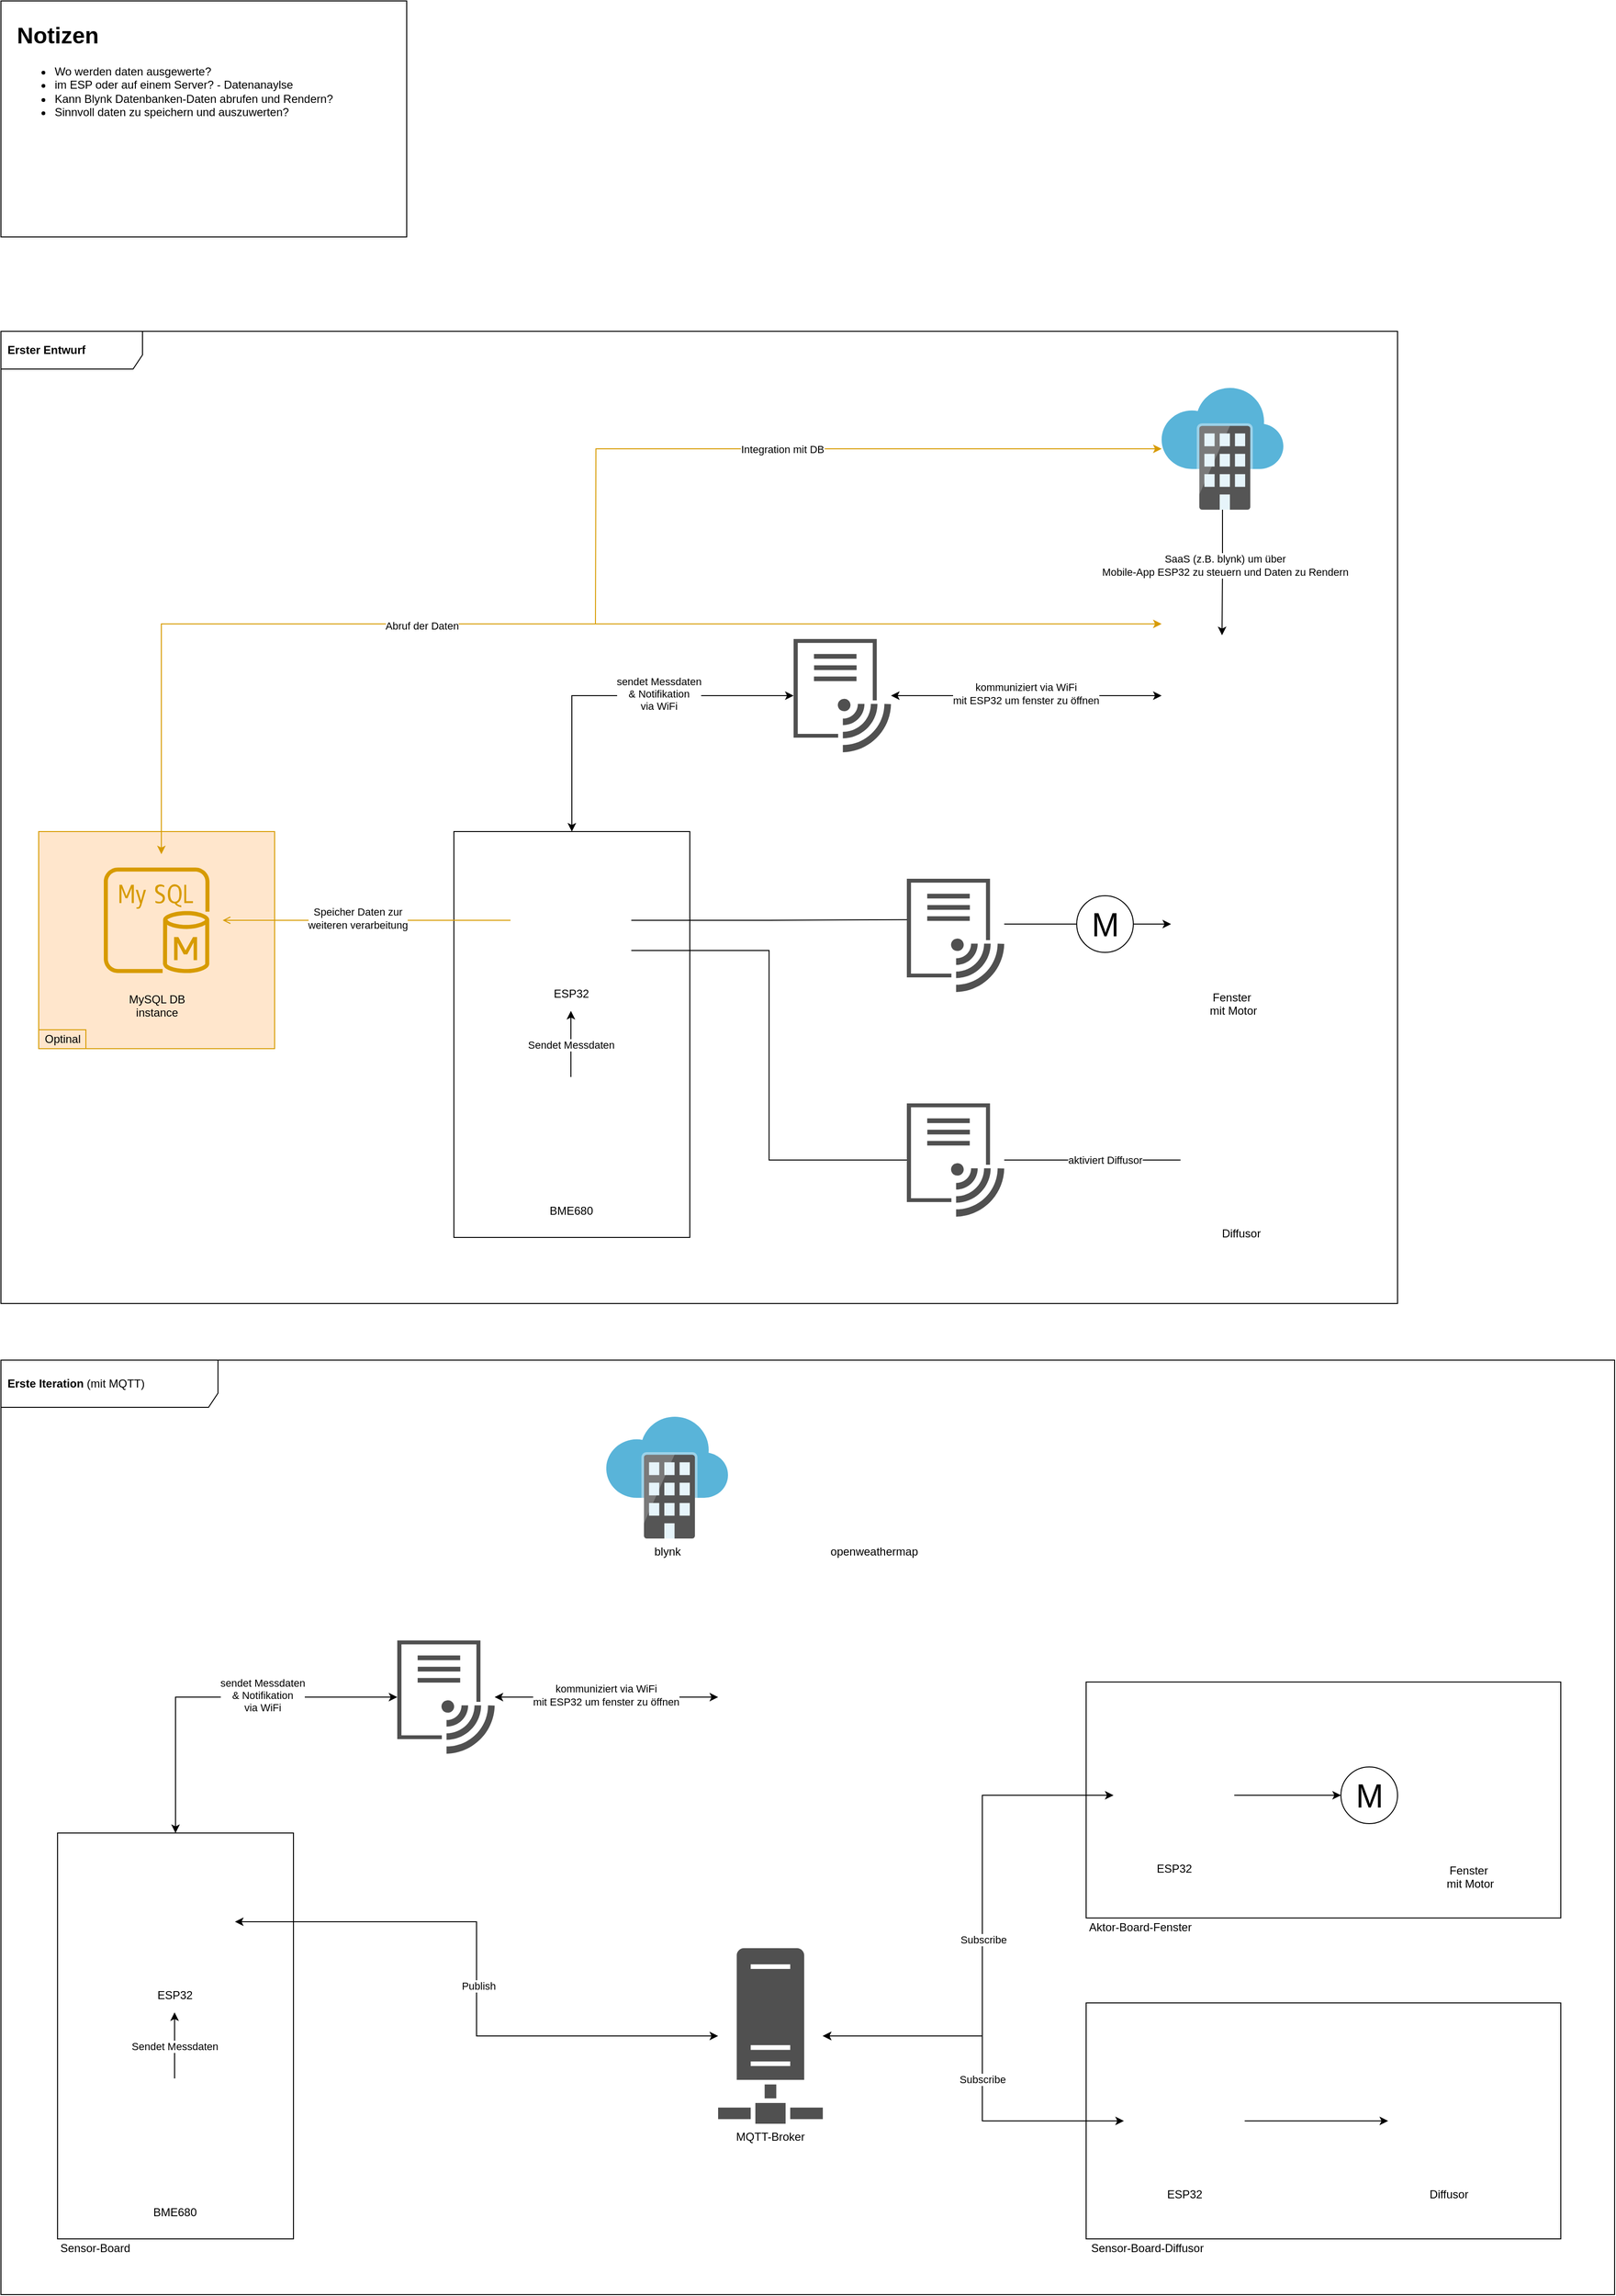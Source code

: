 <mxfile version="14.6.13" type="github" pages="4">
  <diagram name="Architekturdiagramm" id="822b0af5-4adb-64df-f703-e8dfc1f81529">
    <mxGraphModel dx="4665" dy="2795" grid="1" gridSize="10" guides="1" tooltips="1" connect="1" arrows="1" fold="1" page="1" pageScale="1" pageWidth="1100" pageHeight="850" background="#ffffff" math="0" shadow="0">
      <root>
        <mxCell id="0" />
        <mxCell id="1" parent="0" />
        <mxCell id="L6Wv2gptWpFD-Na3jaec-23" value="&lt;b&gt;Erste Iteration&lt;/b&gt; (mit MQTT)" style="shape=umlFrame;whiteSpace=wrap;html=1;width=230;height=50;boundedLbl=1;verticalAlign=middle;align=left;spacingLeft=5;" parent="1" vertex="1">
          <mxGeometry x="-1070" y="620" width="1710" height="990" as="geometry" />
        </mxCell>
        <mxCell id="L6Wv2gptWpFD-Na3jaec-62" value="" style="rounded=0;whiteSpace=wrap;html=1;rotation=0;" parent="1" vertex="1">
          <mxGeometry x="80" y="961" width="503" height="250" as="geometry" />
        </mxCell>
        <mxCell id="L6Wv2gptWpFD-Na3jaec-69" value="" style="rounded=0;whiteSpace=wrap;html=1;rotation=0;" parent="1" vertex="1">
          <mxGeometry x="80" y="1301" width="503" height="250" as="geometry" />
        </mxCell>
        <mxCell id="L6Wv2gptWpFD-Na3jaec-20" value="&lt;div&gt;&lt;h1&gt;&lt;b&gt;Notizen&lt;/b&gt;&lt;/h1&gt;&lt;/div&gt;&lt;div&gt;&lt;ul&gt;&lt;li&gt;Wo werden daten ausgewerte?&lt;/li&gt;&lt;li&gt;im ESP oder auf einem Server? - Datenanaylse&lt;/li&gt;&lt;li&gt;Kann Blynk Datenbanken-Daten abrufen und Rendern?&lt;/li&gt;&lt;li&gt;Sinnvoll daten zu speichern und auszuwerten?&lt;/li&gt;&lt;/ul&gt;&lt;/div&gt;" style="rounded=0;whiteSpace=wrap;html=1;rotation=0;align=left;verticalAlign=top;spacingLeft=15;" parent="1" vertex="1">
          <mxGeometry x="-1070" y="-820" width="430" height="250" as="geometry" />
        </mxCell>
        <mxCell id="L6Wv2gptWpFD-Na3jaec-21" value="&lt;font color=&quot;#000000&quot;&gt;&lt;b&gt;Erster Entwurf&lt;/b&gt;&lt;/font&gt;" style="shape=umlFrame;whiteSpace=wrap;html=1;width=150;height=40;boundedLbl=1;verticalAlign=middle;align=left;spacingLeft=5;fontColor=#FFD966;" parent="1" vertex="1">
          <mxGeometry x="-1070" y="-470" width="1480" height="1030" as="geometry" />
        </mxCell>
        <mxCell id="L6Wv2gptWpFD-Na3jaec-22" value="" style="group" parent="1" vertex="1" connectable="0">
          <mxGeometry x="-1030" y="-410" width="1338" height="900" as="geometry" />
        </mxCell>
        <mxCell id="L6Wv2gptWpFD-Na3jaec-19" value="" style="group" parent="L6Wv2gptWpFD-Na3jaec-22" vertex="1" connectable="0">
          <mxGeometry y="470" width="250" height="230" as="geometry" />
        </mxCell>
        <mxCell id="KKaPVOt-ZBPMSquiPYqL-2" value="" style="rounded=0;whiteSpace=wrap;html=1;rotation=90;fillColor=#ffe6cc;strokeColor=#d79b00;" parent="L6Wv2gptWpFD-Na3jaec-19" vertex="1">
          <mxGeometry x="10" y="-10" width="230" height="250" as="geometry" />
        </mxCell>
        <mxCell id="KKaPVOt-ZBPMSquiPYqL-3" value="Optinal" style="text;html=1;align=center;verticalAlign=middle;resizable=0;points=[];autosize=1;strokeColor=#d79b00;fillColor=#ffe6cc;" parent="L6Wv2gptWpFD-Na3jaec-19" vertex="1">
          <mxGeometry y="210" width="50" height="20" as="geometry" />
        </mxCell>
        <mxCell id="sFw1YCxArVGwYr5Psf2_-29" value="" style="rounded=0;whiteSpace=wrap;html=1;rotation=90;" parent="L6Wv2gptWpFD-Na3jaec-22" vertex="1">
          <mxGeometry x="350" y="560" width="430" height="250" as="geometry" />
        </mxCell>
        <mxCell id="VayuEp_gb8o4iQxjAT1D-1" value="&lt;div&gt;ESP32&lt;/div&gt;" style="shape=image;html=1;verticalAlign=top;verticalLabelPosition=bottom;labelBackgroundColor=#ffffff;imageAspect=0;aspect=fixed;image=https://cdn1.iconfinder.com/data/icons/computer-hardware-glyphs-vol-2/52/microchip__chip__cpu__computer__proceesor__pc__hardware-128.png" parent="L6Wv2gptWpFD-Na3jaec-22" vertex="1">
          <mxGeometry x="500" y="500" width="128" height="128" as="geometry" />
        </mxCell>
        <mxCell id="sFw1YCxArVGwYr5Psf2_-2" style="edgeStyle=orthogonalEdgeStyle;rounded=0;orthogonalLoop=1;jettySize=auto;html=1;startArrow=none;startFill=0;exitX=0.5;exitY=0;exitDx=0;exitDy=0;endArrow=classic;endFill=1;" parent="L6Wv2gptWpFD-Na3jaec-22" source="VayuEp_gb8o4iQxjAT1D-4" edge="1">
          <mxGeometry relative="1" as="geometry">
            <mxPoint x="564" y="720" as="sourcePoint" />
            <mxPoint x="564" y="660" as="targetPoint" />
          </mxGeometry>
        </mxCell>
        <mxCell id="sFw1YCxArVGwYr5Psf2_-30" value="Sendet Messdaten" style="edgeLabel;html=1;align=center;verticalAlign=middle;resizable=0;points=[];" parent="sFw1YCxArVGwYr5Psf2_-2" vertex="1" connectable="0">
          <mxGeometry x="-0.04" relative="1" as="geometry">
            <mxPoint as="offset" />
          </mxGeometry>
        </mxCell>
        <mxCell id="VayuEp_gb8o4iQxjAT1D-4" value="BME680" style="shape=image;html=1;verticalAlign=top;verticalLabelPosition=bottom;labelBackgroundColor=#ffffff;imageAspect=0;aspect=fixed;image=https://cdn2.iconfinder.com/data/icons/innovation-technology-1/512/tech_0007-128.png" parent="L6Wv2gptWpFD-Na3jaec-22" vertex="1">
          <mxGeometry x="500" y="730" width="128" height="128" as="geometry" />
        </mxCell>
        <mxCell id="VayuEp_gb8o4iQxjAT1D-5" value="Diffusor" style="shape=image;html=1;verticalAlign=top;verticalLabelPosition=bottom;labelBackgroundColor=#ffffff;imageAspect=0;aspect=fixed;image=https://cdn3.iconfinder.com/data/icons/glypho-free/64/drawer-front-upload-output-arrow-up-128.png;fontStyle=0" parent="L6Wv2gptWpFD-Na3jaec-22" vertex="1">
          <mxGeometry x="1210" y="754" width="128" height="128" as="geometry" />
        </mxCell>
        <mxCell id="VayuEp_gb8o4iQxjAT1D-6" value="&lt;div&gt;Fenster&lt;/div&gt;&amp;nbsp;mit Motor" style="shape=image;html=1;verticalAlign=top;verticalLabelPosition=bottom;labelBackgroundColor=#ffffff;imageAspect=0;aspect=fixed;image=https://cdn4.iconfinder.com/data/icons/stop-virus-outline-iconset/128/ic_wind-128.png" parent="L6Wv2gptWpFD-Na3jaec-22" vertex="1">
          <mxGeometry x="1200" y="504" width="128" height="128" as="geometry" />
        </mxCell>
        <mxCell id="sFw1YCxArVGwYr5Psf2_-16" value="" style="shape=image;html=1;verticalAlign=top;verticalLabelPosition=bottom;labelBackgroundColor=#ffffff;imageAspect=0;aspect=fixed;image=https://cdn0.iconfinder.com/data/icons/essentials-9/128/__Phone-128.png" parent="L6Wv2gptWpFD-Na3jaec-22" vertex="1">
          <mxGeometry x="1190" y="262" width="128" height="128" as="geometry" />
        </mxCell>
        <mxCell id="sFw1YCxArVGwYr5Psf2_-36" style="edgeStyle=orthogonalEdgeStyle;rounded=0;orthogonalLoop=1;jettySize=auto;html=1;entryX=0;entryY=0.5;entryDx=0;entryDy=0;startArrow=classic;startFill=1;endArrow=classic;endFill=1;" parent="L6Wv2gptWpFD-Na3jaec-22" source="sFw1YCxArVGwYr5Psf2_-31" target="sFw1YCxArVGwYr5Psf2_-29" edge="1">
          <mxGeometry relative="1" as="geometry" />
        </mxCell>
        <mxCell id="sFw1YCxArVGwYr5Psf2_-40" value="sendet Messdaten &lt;br&gt;&amp;amp; Notifikation&lt;br&gt;&lt;div&gt;via WiFi&lt;/div&gt;" style="edgeLabel;html=1;align=center;verticalAlign=middle;resizable=0;points=[];" parent="sFw1YCxArVGwYr5Psf2_-36" vertex="1" connectable="0">
          <mxGeometry x="-0.245" y="-2" relative="1" as="geometry">
            <mxPoint as="offset" />
          </mxGeometry>
        </mxCell>
        <mxCell id="sFw1YCxArVGwYr5Psf2_-31" value="" style="pointerEvents=1;shadow=0;dashed=0;html=1;strokeColor=none;labelPosition=center;verticalLabelPosition=bottom;verticalAlign=top;align=center;fillColor=#505050;shape=mxgraph.mscae.intune.intune_wifi_profiles" parent="L6Wv2gptWpFD-Na3jaec-22" vertex="1">
          <mxGeometry x="800" y="266" width="103.2" height="120" as="geometry" />
        </mxCell>
        <mxCell id="sFw1YCxArVGwYr5Psf2_-35" style="edgeStyle=orthogonalEdgeStyle;rounded=0;orthogonalLoop=1;jettySize=auto;html=1;startArrow=classic;startFill=1;endArrow=classic;endFill=1;" parent="L6Wv2gptWpFD-Na3jaec-22" source="sFw1YCxArVGwYr5Psf2_-16" target="sFw1YCxArVGwYr5Psf2_-31" edge="1">
          <mxGeometry relative="1" as="geometry" />
        </mxCell>
        <mxCell id="sFw1YCxArVGwYr5Psf2_-41" value="kommuniziert via WiFi&lt;br&gt;mit ESP32 um fenster zu öffnen" style="edgeLabel;html=1;align=center;verticalAlign=middle;resizable=0;points=[];" parent="sFw1YCxArVGwYr5Psf2_-35" vertex="1" connectable="0">
          <mxGeometry x="0.005" y="-2" relative="1" as="geometry">
            <mxPoint as="offset" />
          </mxGeometry>
        </mxCell>
        <mxCell id="sFw1YCxArVGwYr5Psf2_-22" value="M" style="verticalLabelPosition=middle;shadow=0;dashed=0;align=center;html=1;verticalAlign=middle;strokeWidth=1;shape=ellipse;aspect=fixed;fontSize=35;" parent="L6Wv2gptWpFD-Na3jaec-22" vertex="1">
          <mxGeometry x="1100" y="538" width="60" height="60" as="geometry" />
        </mxCell>
        <mxCell id="sFw1YCxArVGwYr5Psf2_-7" style="edgeStyle=orthogonalEdgeStyle;rounded=0;orthogonalLoop=1;jettySize=auto;html=1;entryX=0;entryY=0.5;entryDx=0;entryDy=0;startArrow=none;startFill=0;" parent="L6Wv2gptWpFD-Na3jaec-22" source="sFw1YCxArVGwYr5Psf2_-22" target="VayuEp_gb8o4iQxjAT1D-6" edge="1">
          <mxGeometry relative="1" as="geometry" />
        </mxCell>
        <mxCell id="KKaPVOt-ZBPMSquiPYqL-8" style="edgeStyle=orthogonalEdgeStyle;rounded=0;orthogonalLoop=1;jettySize=auto;html=1;endArrow=none;endFill=0;startArrow=open;startFill=0;fillColor=#ffe6cc;strokeColor=#d79b00;" parent="L6Wv2gptWpFD-Na3jaec-22" source="KKaPVOt-ZBPMSquiPYqL-1" target="VayuEp_gb8o4iQxjAT1D-1" edge="1">
          <mxGeometry relative="1" as="geometry" />
        </mxCell>
        <mxCell id="KKaPVOt-ZBPMSquiPYqL-9" value="Speicher Daten zur &lt;br&gt;weiteren verarbeitung" style="edgeLabel;html=1;align=center;verticalAlign=middle;resizable=0;points=[];" parent="KKaPVOt-ZBPMSquiPYqL-8" vertex="1" connectable="0">
          <mxGeometry x="-0.064" y="2" relative="1" as="geometry">
            <mxPoint as="offset" />
          </mxGeometry>
        </mxCell>
        <mxCell id="KKaPVOt-ZBPMSquiPYqL-1" value="MySQL DB &#xa;instance" style="outlineConnect=0;strokeColor=#d79b00;fillColor=#ffe6cc;dashed=0;verticalLabelPosition=bottom;verticalAlign=top;align=center;html=1;fontSize=12;fontStyle=0;aspect=fixed;shape=mxgraph.aws4.resourceIcon;resIcon=mxgraph.aws4.mysql_db_instance;" parent="L6Wv2gptWpFD-Na3jaec-22" vertex="1">
          <mxGeometry x="55" y="494" width="140" height="140" as="geometry" />
        </mxCell>
        <mxCell id="KKaPVOt-ZBPMSquiPYqL-6" style="edgeStyle=orthogonalEdgeStyle;rounded=0;orthogonalLoop=1;jettySize=auto;html=1;entryX=0.5;entryY=0;entryDx=0;entryDy=0;" parent="L6Wv2gptWpFD-Na3jaec-22" source="KKaPVOt-ZBPMSquiPYqL-4" target="sFw1YCxArVGwYr5Psf2_-16" edge="1">
          <mxGeometry relative="1" as="geometry" />
        </mxCell>
        <mxCell id="KKaPVOt-ZBPMSquiPYqL-7" value="SaaS (z.B. blynk) um über &lt;br&gt;Mobile-App ESP32 zu steuern und Daten zu Rendern" style="edgeLabel;html=1;align=center;verticalAlign=middle;resizable=0;points=[];" parent="KKaPVOt-ZBPMSquiPYqL-6" vertex="1" connectable="0">
          <mxGeometry x="-0.116" y="2" relative="1" as="geometry">
            <mxPoint as="offset" />
          </mxGeometry>
        </mxCell>
        <mxCell id="L6Wv2gptWpFD-Na3jaec-1" style="edgeStyle=orthogonalEdgeStyle;rounded=0;orthogonalLoop=1;jettySize=auto;html=1;startArrow=classic;startFill=1;endArrow=none;endFill=0;fillColor=#ffe6cc;strokeColor=#d79b00;" parent="L6Wv2gptWpFD-Na3jaec-22" source="KKaPVOt-ZBPMSquiPYqL-4" edge="1">
          <mxGeometry relative="1" as="geometry">
            <mxPoint x="590.0" y="250" as="targetPoint" />
          </mxGeometry>
        </mxCell>
        <mxCell id="L6Wv2gptWpFD-Na3jaec-2" value="Integration mit DB" style="edgeLabel;html=1;align=center;verticalAlign=middle;resizable=0;points=[];" parent="L6Wv2gptWpFD-Na3jaec-1" vertex="1" connectable="0">
          <mxGeometry x="0.024" relative="1" as="geometry">
            <mxPoint as="offset" />
          </mxGeometry>
        </mxCell>
        <mxCell id="KKaPVOt-ZBPMSquiPYqL-4" value="" style="aspect=fixed;html=1;points=[];align=center;image;fontSize=12;image=img/lib/mscae/Software_as_a_Service.svg;" parent="L6Wv2gptWpFD-Na3jaec-22" vertex="1">
          <mxGeometry x="1190" width="129" height="129" as="geometry" />
        </mxCell>
        <mxCell id="KKaPVOt-ZBPMSquiPYqL-10" style="edgeStyle=orthogonalEdgeStyle;rounded=0;orthogonalLoop=1;jettySize=auto;html=1;startArrow=classic;startFill=1;endArrow=classic;endFill=1;fillColor=#ffe6cc;strokeColor=#d79b00;" parent="L6Wv2gptWpFD-Na3jaec-22" target="KKaPVOt-ZBPMSquiPYqL-1" edge="1">
          <mxGeometry relative="1" as="geometry">
            <mxPoint x="1190" y="250" as="sourcePoint" />
            <Array as="points">
              <mxPoint x="1190" y="250" />
              <mxPoint x="130" y="250" />
            </Array>
          </mxGeometry>
        </mxCell>
        <mxCell id="KKaPVOt-ZBPMSquiPYqL-11" value="Abruf der Daten" style="edgeLabel;html=1;align=center;verticalAlign=middle;resizable=0;points=[];" parent="KKaPVOt-ZBPMSquiPYqL-10" vertex="1" connectable="0">
          <mxGeometry x="0.203" y="2" relative="1" as="geometry">
            <mxPoint as="offset" />
          </mxGeometry>
        </mxCell>
        <mxCell id="L6Wv2gptWpFD-Na3jaec-17" style="edgeStyle=orthogonalEdgeStyle;rounded=0;orthogonalLoop=1;jettySize=auto;html=1;startArrow=none;startFill=0;endArrow=none;endFill=0;exitX=1;exitY=0.4;exitDx=0;exitDy=0;exitPerimeter=0;" parent="L6Wv2gptWpFD-Na3jaec-22" source="L6Wv2gptWpFD-Na3jaec-3" target="sFw1YCxArVGwYr5Psf2_-22" edge="1">
          <mxGeometry relative="1" as="geometry" />
        </mxCell>
        <mxCell id="L6Wv2gptWpFD-Na3jaec-3" value="" style="pointerEvents=1;shadow=0;dashed=0;html=1;strokeColor=none;labelPosition=center;verticalLabelPosition=bottom;verticalAlign=top;align=center;fillColor=#505050;shape=mxgraph.mscae.intune.intune_wifi_profiles" parent="L6Wv2gptWpFD-Na3jaec-22" vertex="1">
          <mxGeometry x="920" y="520" width="103.2" height="120" as="geometry" />
        </mxCell>
        <mxCell id="L6Wv2gptWpFD-Na3jaec-14" style="edgeStyle=orthogonalEdgeStyle;rounded=0;orthogonalLoop=1;jettySize=auto;html=1;entryX=0.001;entryY=0.361;entryDx=0;entryDy=0;entryPerimeter=0;startArrow=none;startFill=0;endArrow=none;endFill=0;" parent="L6Wv2gptWpFD-Na3jaec-22" source="VayuEp_gb8o4iQxjAT1D-1" target="L6Wv2gptWpFD-Na3jaec-3" edge="1">
          <mxGeometry relative="1" as="geometry" />
        </mxCell>
        <mxCell id="L6Wv2gptWpFD-Na3jaec-12" style="edgeStyle=orthogonalEdgeStyle;rounded=0;orthogonalLoop=1;jettySize=auto;html=1;startArrow=none;startFill=0;endArrow=none;endFill=0;" parent="L6Wv2gptWpFD-Na3jaec-22" source="L6Wv2gptWpFD-Na3jaec-4" target="VayuEp_gb8o4iQxjAT1D-5" edge="1">
          <mxGeometry relative="1" as="geometry" />
        </mxCell>
        <mxCell id="L6Wv2gptWpFD-Na3jaec-13" value="aktiviert Diffusor" style="edgeLabel;html=1;align=center;verticalAlign=middle;resizable=0;points=[];" parent="L6Wv2gptWpFD-Na3jaec-12" vertex="1" connectable="0">
          <mxGeometry x="-0.02" relative="1" as="geometry">
            <mxPoint x="15" as="offset" />
          </mxGeometry>
        </mxCell>
        <mxCell id="L6Wv2gptWpFD-Na3jaec-4" value="" style="pointerEvents=1;shadow=0;dashed=0;html=1;strokeColor=none;labelPosition=center;verticalLabelPosition=bottom;verticalAlign=top;align=center;fillColor=#505050;shape=mxgraph.mscae.intune.intune_wifi_profiles" parent="L6Wv2gptWpFD-Na3jaec-22" vertex="1">
          <mxGeometry x="920" y="758" width="103.2" height="120" as="geometry" />
        </mxCell>
        <mxCell id="L6Wv2gptWpFD-Na3jaec-9" style="edgeStyle=orthogonalEdgeStyle;rounded=0;orthogonalLoop=1;jettySize=auto;html=1;exitX=1;exitY=0.75;exitDx=0;exitDy=0;entryX=0;entryY=0.5;entryDx=0;entryDy=0;entryPerimeter=0;startArrow=none;startFill=0;endArrow=none;endFill=0;" parent="L6Wv2gptWpFD-Na3jaec-22" source="VayuEp_gb8o4iQxjAT1D-1" target="L6Wv2gptWpFD-Na3jaec-4" edge="1">
          <mxGeometry relative="1" as="geometry" />
        </mxCell>
        <mxCell id="L6Wv2gptWpFD-Na3jaec-28" value="" style="rounded=0;whiteSpace=wrap;html=1;rotation=90;" parent="1" vertex="1">
          <mxGeometry x="-1100" y="1211" width="430" height="250" as="geometry" />
        </mxCell>
        <mxCell id="L6Wv2gptWpFD-Na3jaec-75" style="edgeStyle=orthogonalEdgeStyle;rounded=0;orthogonalLoop=1;jettySize=auto;html=1;exitX=1;exitY=0.5;exitDx=0;exitDy=0;fontColor=#000000;startArrow=classic;startFill=1;endArrow=classic;endFill=1;" parent="1" source="L6Wv2gptWpFD-Na3jaec-29" target="L6Wv2gptWpFD-Na3jaec-73" edge="1">
          <mxGeometry relative="1" as="geometry" />
        </mxCell>
        <mxCell id="L6Wv2gptWpFD-Na3jaec-76" value="Publish" style="edgeLabel;html=1;align=center;verticalAlign=middle;resizable=0;points=[];fontColor=#000000;" parent="L6Wv2gptWpFD-Na3jaec-75" vertex="1" connectable="0">
          <mxGeometry x="0.022" y="2" relative="1" as="geometry">
            <mxPoint as="offset" />
          </mxGeometry>
        </mxCell>
        <mxCell id="L6Wv2gptWpFD-Na3jaec-29" value="&lt;div&gt;ESP32&lt;/div&gt;" style="shape=image;html=1;verticalAlign=top;verticalLabelPosition=bottom;labelBackgroundColor=#ffffff;imageAspect=0;aspect=fixed;image=https://cdn1.iconfinder.com/data/icons/computer-hardware-glyphs-vol-2/52/microchip__chip__cpu__computer__proceesor__pc__hardware-128.png" parent="1" vertex="1">
          <mxGeometry x="-950" y="1151" width="128" height="128" as="geometry" />
        </mxCell>
        <mxCell id="L6Wv2gptWpFD-Na3jaec-30" style="edgeStyle=orthogonalEdgeStyle;rounded=0;orthogonalLoop=1;jettySize=auto;html=1;startArrow=none;startFill=0;exitX=0.5;exitY=0;exitDx=0;exitDy=0;endArrow=classic;endFill=1;" parent="1" source="L6Wv2gptWpFD-Na3jaec-32" edge="1">
          <mxGeometry x="-1450" y="651" as="geometry">
            <mxPoint x="-886" y="1371" as="sourcePoint" />
            <mxPoint x="-886" y="1311" as="targetPoint" />
          </mxGeometry>
        </mxCell>
        <mxCell id="L6Wv2gptWpFD-Na3jaec-31" value="Sendet Messdaten" style="edgeLabel;html=1;align=center;verticalAlign=middle;resizable=0;points=[];" parent="L6Wv2gptWpFD-Na3jaec-30" vertex="1" connectable="0">
          <mxGeometry x="-0.04" relative="1" as="geometry">
            <mxPoint as="offset" />
          </mxGeometry>
        </mxCell>
        <mxCell id="L6Wv2gptWpFD-Na3jaec-32" value="BME680" style="shape=image;html=1;verticalAlign=top;verticalLabelPosition=bottom;labelBackgroundColor=#ffffff;imageAspect=0;aspect=fixed;image=https://cdn2.iconfinder.com/data/icons/innovation-technology-1/512/tech_0007-128.png" parent="1" vertex="1">
          <mxGeometry x="-950" y="1381" width="128" height="128" as="geometry" />
        </mxCell>
        <mxCell id="L6Wv2gptWpFD-Na3jaec-33" value="Diffusor" style="shape=image;html=1;verticalAlign=top;verticalLabelPosition=bottom;labelBackgroundColor=#ffffff;imageAspect=0;aspect=fixed;image=https://cdn3.iconfinder.com/data/icons/glypho-free/64/drawer-front-upload-output-arrow-up-128.png;fontStyle=0" parent="1" vertex="1">
          <mxGeometry x="400" y="1362" width="128" height="128" as="geometry" />
        </mxCell>
        <mxCell id="L6Wv2gptWpFD-Na3jaec-35" value="" style="shape=image;html=1;verticalAlign=top;verticalLabelPosition=bottom;labelBackgroundColor=#ffffff;imageAspect=0;aspect=fixed;image=https://cdn0.iconfinder.com/data/icons/essentials-9/128/__Phone-128.png" parent="1" vertex="1">
          <mxGeometry x="-310" y="913" width="128" height="128" as="geometry" />
        </mxCell>
        <mxCell id="L6Wv2gptWpFD-Na3jaec-36" style="edgeStyle=orthogonalEdgeStyle;rounded=0;orthogonalLoop=1;jettySize=auto;html=1;entryX=0;entryY=0.5;entryDx=0;entryDy=0;startArrow=classic;startFill=1;endArrow=classic;endFill=1;" parent="1" source="L6Wv2gptWpFD-Na3jaec-38" target="L6Wv2gptWpFD-Na3jaec-28" edge="1">
          <mxGeometry x="-1450" y="651" as="geometry" />
        </mxCell>
        <mxCell id="L6Wv2gptWpFD-Na3jaec-37" value="sendet Messdaten &lt;br&gt;&amp;amp; Notifikation&lt;br&gt;&lt;div&gt;via WiFi&lt;/div&gt;" style="edgeLabel;html=1;align=center;verticalAlign=middle;resizable=0;points=[];" parent="L6Wv2gptWpFD-Na3jaec-36" vertex="1" connectable="0">
          <mxGeometry x="-0.245" y="-2" relative="1" as="geometry">
            <mxPoint as="offset" />
          </mxGeometry>
        </mxCell>
        <mxCell id="L6Wv2gptWpFD-Na3jaec-38" value="" style="pointerEvents=1;shadow=0;dashed=0;html=1;strokeColor=none;labelPosition=center;verticalLabelPosition=bottom;verticalAlign=top;align=center;fillColor=#505050;shape=mxgraph.mscae.intune.intune_wifi_profiles" parent="1" vertex="1">
          <mxGeometry x="-650" y="917" width="103.2" height="120" as="geometry" />
        </mxCell>
        <mxCell id="L6Wv2gptWpFD-Na3jaec-39" style="edgeStyle=orthogonalEdgeStyle;rounded=0;orthogonalLoop=1;jettySize=auto;html=1;startArrow=classic;startFill=1;endArrow=classic;endFill=1;" parent="1" source="L6Wv2gptWpFD-Na3jaec-35" target="L6Wv2gptWpFD-Na3jaec-38" edge="1">
          <mxGeometry x="-1450" y="651" as="geometry" />
        </mxCell>
        <mxCell id="L6Wv2gptWpFD-Na3jaec-40" value="kommuniziert via WiFi&lt;br&gt;mit ESP32 um fenster zu öffnen" style="edgeLabel;html=1;align=center;verticalAlign=middle;resizable=0;points=[];" parent="L6Wv2gptWpFD-Na3jaec-39" vertex="1" connectable="0">
          <mxGeometry x="0.005" y="-2" relative="1" as="geometry">
            <mxPoint as="offset" />
          </mxGeometry>
        </mxCell>
        <mxCell id="L6Wv2gptWpFD-Na3jaec-41" value="M" style="verticalLabelPosition=middle;shadow=0;dashed=0;align=center;html=1;verticalAlign=middle;strokeWidth=1;shape=ellipse;aspect=fixed;fontSize=35;" parent="1" vertex="1">
          <mxGeometry x="350" y="1051" width="60" height="60" as="geometry" />
        </mxCell>
        <mxCell id="L6Wv2gptWpFD-Na3jaec-50" value="blynk" style="aspect=fixed;html=1;points=[];align=center;image;fontSize=12;image=img/lib/mscae/Software_as_a_Service.svg;" parent="1" vertex="1">
          <mxGeometry x="-428.52" y="680" width="129" height="129" as="geometry" />
        </mxCell>
        <mxCell id="L6Wv2gptWpFD-Na3jaec-34" value="&lt;div&gt;Fenster&lt;/div&gt;&amp;nbsp;mit Motor" style="shape=image;html=1;verticalAlign=top;verticalLabelPosition=bottom;labelBackgroundColor=#ffffff;imageAspect=0;aspect=fixed;image=https://cdn4.iconfinder.com/data/icons/stop-virus-outline-iconset/128/ic_wind-128.png" parent="1" vertex="1">
          <mxGeometry x="421" y="1019" width="128" height="128" as="geometry" />
        </mxCell>
        <mxCell id="L6Wv2gptWpFD-Na3jaec-72" style="edgeStyle=orthogonalEdgeStyle;rounded=0;orthogonalLoop=1;jettySize=auto;html=1;fontColor=#000000;startArrow=none;startFill=0;endArrow=classic;endFill=1;" parent="1" source="L6Wv2gptWpFD-Na3jaec-61" target="L6Wv2gptWpFD-Na3jaec-41" edge="1">
          <mxGeometry relative="1" as="geometry" />
        </mxCell>
        <mxCell id="L6Wv2gptWpFD-Na3jaec-61" value="&lt;div&gt;ESP32&lt;/div&gt;" style="shape=image;html=1;verticalAlign=top;verticalLabelPosition=bottom;labelBackgroundColor=#ffffff;imageAspect=0;aspect=fixed;image=https://cdn1.iconfinder.com/data/icons/computer-hardware-glyphs-vol-2/52/microchip__chip__cpu__computer__proceesor__pc__hardware-128.png" parent="1" vertex="1">
          <mxGeometry x="109" y="1017" width="128" height="128" as="geometry" />
        </mxCell>
        <mxCell id="L6Wv2gptWpFD-Na3jaec-71" style="edgeStyle=orthogonalEdgeStyle;rounded=0;orthogonalLoop=1;jettySize=auto;html=1;fontColor=#000000;startArrow=none;startFill=0;endArrow=classic;endFill=1;" parent="1" source="L6Wv2gptWpFD-Na3jaec-70" target="L6Wv2gptWpFD-Na3jaec-33" edge="1">
          <mxGeometry relative="1" as="geometry" />
        </mxCell>
        <mxCell id="L6Wv2gptWpFD-Na3jaec-79" style="edgeStyle=orthogonalEdgeStyle;rounded=0;orthogonalLoop=1;jettySize=auto;html=1;exitX=0;exitY=0.5;exitDx=0;exitDy=0;fontColor=#000000;startArrow=classic;startFill=1;endArrow=classic;endFill=1;" parent="1" source="L6Wv2gptWpFD-Na3jaec-70" target="L6Wv2gptWpFD-Na3jaec-73" edge="1">
          <mxGeometry relative="1" as="geometry">
            <Array as="points">
              <mxPoint x="-30" y="1426" />
              <mxPoint x="-30" y="1336" />
            </Array>
          </mxGeometry>
        </mxCell>
        <mxCell id="L6Wv2gptWpFD-Na3jaec-81" value="Subscribe" style="edgeLabel;html=1;align=center;verticalAlign=middle;resizable=0;points=[];fontColor=#000000;" parent="L6Wv2gptWpFD-Na3jaec-79" vertex="1" connectable="0">
          <mxGeometry x="-0.052" relative="1" as="geometry">
            <mxPoint as="offset" />
          </mxGeometry>
        </mxCell>
        <mxCell id="L6Wv2gptWpFD-Na3jaec-70" value="&lt;div&gt;ESP32&lt;/div&gt;" style="shape=image;html=1;verticalAlign=top;verticalLabelPosition=bottom;labelBackgroundColor=#ffffff;imageAspect=0;aspect=fixed;image=https://cdn1.iconfinder.com/data/icons/computer-hardware-glyphs-vol-2/52/microchip__chip__cpu__computer__proceesor__pc__hardware-128.png" parent="1" vertex="1">
          <mxGeometry x="120" y="1362" width="128" height="128" as="geometry" />
        </mxCell>
        <mxCell id="L6Wv2gptWpFD-Na3jaec-77" style="edgeStyle=orthogonalEdgeStyle;rounded=0;orthogonalLoop=1;jettySize=auto;html=1;entryX=0;entryY=0.5;entryDx=0;entryDy=0;fontColor=#000000;startArrow=classic;startFill=1;endArrow=classic;endFill=1;" parent="1" source="L6Wv2gptWpFD-Na3jaec-73" target="L6Wv2gptWpFD-Na3jaec-61" edge="1">
          <mxGeometry relative="1" as="geometry">
            <Array as="points">
              <mxPoint x="-30" y="1336" />
              <mxPoint x="-30" y="1081" />
            </Array>
          </mxGeometry>
        </mxCell>
        <mxCell id="L6Wv2gptWpFD-Na3jaec-80" value="Subscribe" style="edgeLabel;html=1;align=center;verticalAlign=middle;resizable=0;points=[];fontColor=#000000;" parent="L6Wv2gptWpFD-Na3jaec-77" vertex="1" connectable="0">
          <mxGeometry x="-0.037" y="-1" relative="1" as="geometry">
            <mxPoint as="offset" />
          </mxGeometry>
        </mxCell>
        <mxCell id="L6Wv2gptWpFD-Na3jaec-73" value="MQTT-Broker" style="pointerEvents=1;shadow=0;dashed=0;html=1;strokeColor=none;fillColor=#505050;labelPosition=center;verticalLabelPosition=bottom;verticalAlign=top;outlineConnect=0;align=center;shape=mxgraph.office.servers.network;fontColor=#000000;" parent="1" vertex="1">
          <mxGeometry x="-310" y="1243" width="110.95" height="186" as="geometry" />
        </mxCell>
        <mxCell id="W2XWbZiIZC6_Dd2EvQrE-1" value="Sensor-Board" style="text;html=1;strokeColor=none;fillColor=none;align=center;verticalAlign=middle;whiteSpace=wrap;rounded=0;" vertex="1" parent="1">
          <mxGeometry x="-1010" y="1551" width="80" height="20" as="geometry" />
        </mxCell>
        <mxCell id="W2XWbZiIZC6_Dd2EvQrE-2" value="Sensor-Board-Diffusor" style="text;html=1;strokeColor=none;fillColor=none;align=center;verticalAlign=middle;whiteSpace=wrap;rounded=0;" vertex="1" parent="1">
          <mxGeometry x="80" y="1551" width="130" height="20" as="geometry" />
        </mxCell>
        <mxCell id="W2XWbZiIZC6_Dd2EvQrE-3" value="Aktor-Board-Fenster" style="text;html=1;strokeColor=none;fillColor=none;align=center;verticalAlign=middle;whiteSpace=wrap;rounded=0;" vertex="1" parent="1">
          <mxGeometry x="80" y="1211" width="115" height="20" as="geometry" />
        </mxCell>
        <mxCell id="sHGwKZjFcYj0_iWmlczI-1" value="openweathermap" style="shape=image;html=1;verticalAlign=top;verticalLabelPosition=bottom;labelBackgroundColor=#ffffff;imageAspect=0;aspect=fixed;image=https://cdn4.iconfinder.com/data/icons/web-development-5/500/api-code-window-128.png" vertex="1" parent="1">
          <mxGeometry x="-208.52" y="681" width="128" height="128" as="geometry" />
        </mxCell>
      </root>
    </mxGraphModel>
  </diagram>
  <diagram id="bwPkYq8E7ANFqFx1OJKg" name="Aktivitätsdiagramm">
    <mxGraphModel dx="1426" dy="778" grid="1" gridSize="10" guides="1" tooltips="1" connect="1" arrows="1" fold="1" page="1" pageScale="1" pageWidth="827" pageHeight="1169" math="0" shadow="0">
      <root>
        <mxCell id="MwLlSuZRGqhdZxkgWoQN-0" />
        <mxCell id="MwLlSuZRGqhdZxkgWoQN-1" parent="MwLlSuZRGqhdZxkgWoQN-0" />
      </root>
    </mxGraphModel>
  </diagram>
  <diagram id="FVtWYqMrh9NGkvf-fmVn" name="Kommunikationsdiagramm">
    <mxGraphModel dx="1426" dy="778" grid="1" gridSize="10" guides="1" tooltips="1" connect="1" arrows="1" fold="1" page="1" pageScale="1" pageWidth="827" pageHeight="1169" math="0" shadow="0">
      <root>
        <mxCell id="eVNNBtCcll8Z-r2CayTo-0" />
        <mxCell id="eVNNBtCcll8Z-r2CayTo-1" parent="eVNNBtCcll8Z-r2CayTo-0" />
        <mxCell id="bO-F13z6633doV8jWszJ-1" style="edgeStyle=orthogonalEdgeStyle;rounded=0;orthogonalLoop=1;jettySize=auto;html=1;" edge="1" parent="eVNNBtCcll8Z-r2CayTo-1" source="bO-F13z6633doV8jWszJ-0">
          <mxGeometry relative="1" as="geometry">
            <mxPoint x="20" y="145" as="targetPoint" />
          </mxGeometry>
        </mxCell>
        <mxCell id="bO-F13z6633doV8jWszJ-0" value="Object" style="html=1;" vertex="1" parent="eVNNBtCcll8Z-r2CayTo-1">
          <mxGeometry x="120" y="120" width="110" height="50" as="geometry" />
        </mxCell>
      </root>
    </mxGraphModel>
  </diagram>
  <diagram id="ENnpeAAsthDSgba8O1Vm" name="Sequenzdiagramm">
    <mxGraphModel dx="1426" dy="778" grid="1" gridSize="10" guides="1" tooltips="1" connect="1" arrows="1" fold="1" page="1" pageScale="1" pageWidth="827" pageHeight="1169" math="0" shadow="0">
      <root>
        <mxCell id="heqVXqJGcNfpQko4QrdR-0" />
        <mxCell id="heqVXqJGcNfpQko4QrdR-1" parent="heqVXqJGcNfpQko4QrdR-0" />
      </root>
    </mxGraphModel>
  </diagram>
</mxfile>
